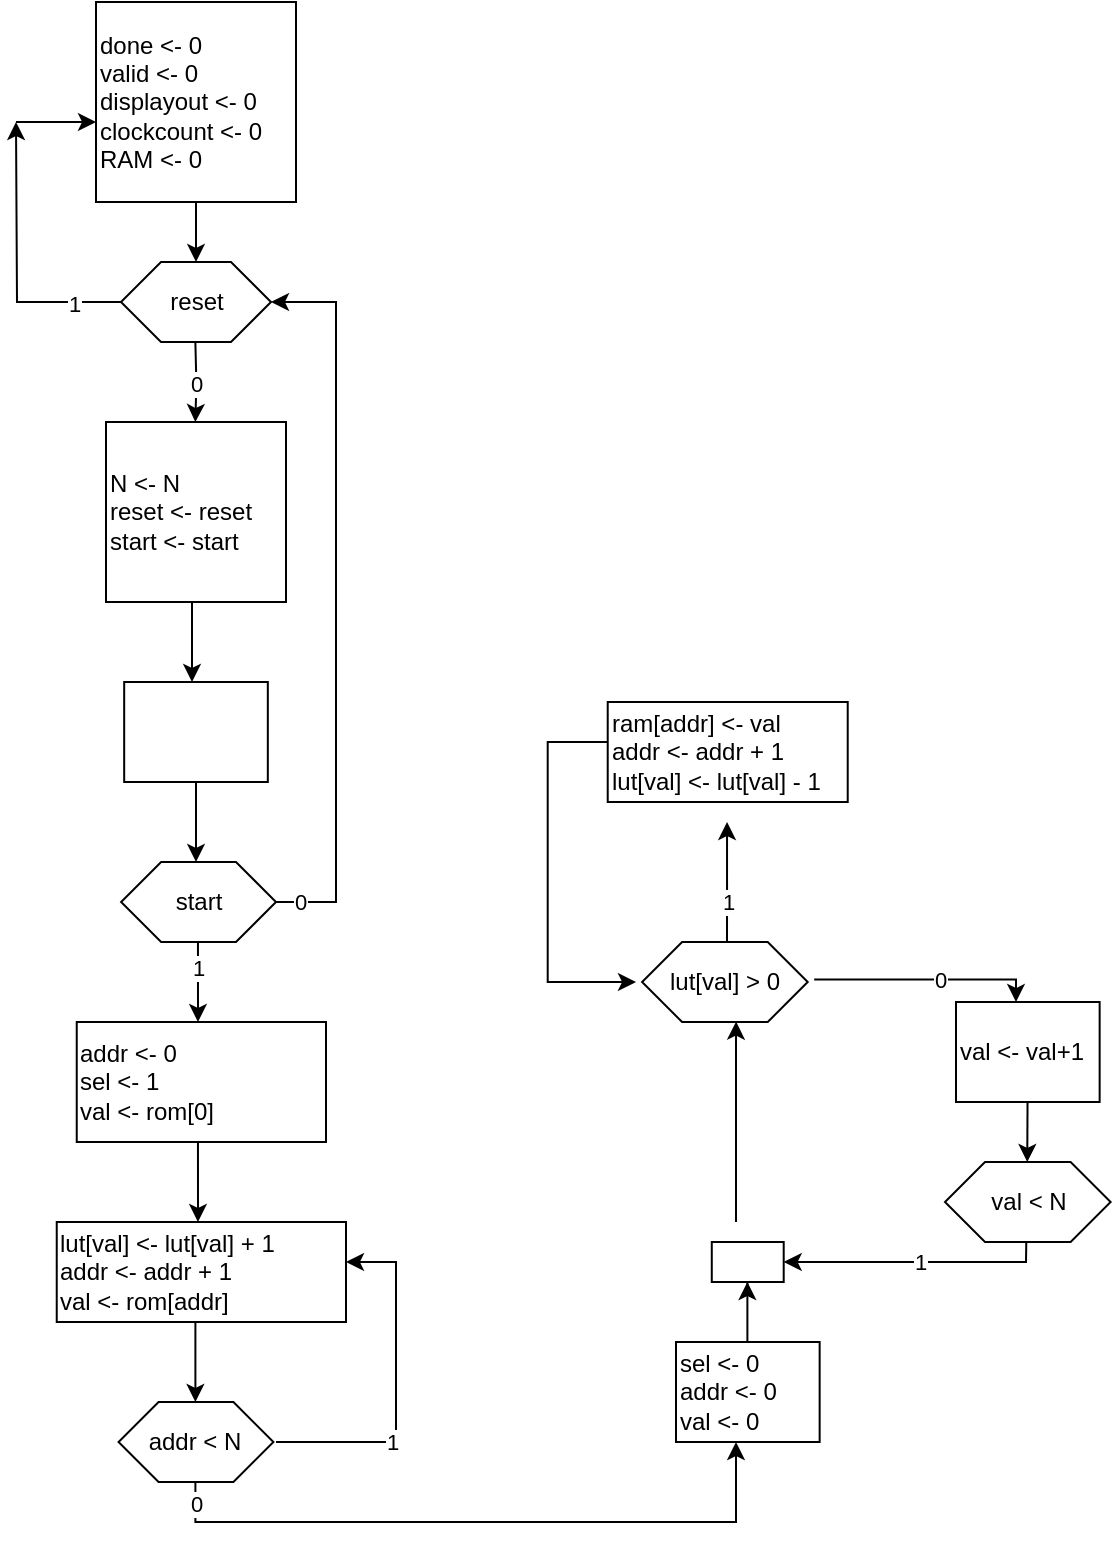 <mxfile version="22.1.0" type="github">
  <diagram name="Page-1" id="JXgnwg63voDV1en61_65">
    <mxGraphModel dx="1024" dy="564" grid="1" gridSize="10" guides="1" tooltips="1" connect="1" arrows="1" fold="1" page="1" pageScale="1" pageWidth="850" pageHeight="1100" math="0" shadow="0">
      <root>
        <mxCell id="0" />
        <mxCell id="1" parent="0" />
        <mxCell id="wS83XRQ52d2ZgOB3fWDj-1" value="" style="edgeStyle=orthogonalEdgeStyle;rounded=0;orthogonalLoop=1;jettySize=auto;html=1;" edge="1" parent="1" source="wS83XRQ52d2ZgOB3fWDj-2" target="wS83XRQ52d2ZgOB3fWDj-6">
          <mxGeometry relative="1" as="geometry" />
        </mxCell>
        <mxCell id="wS83XRQ52d2ZgOB3fWDj-2" value="done &amp;lt;- 0&lt;br&gt;valid &amp;lt;- 0&lt;br&gt;displayout &amp;lt;- 0&lt;br&gt;clockcount &amp;lt;- 0&lt;br&gt;RAM &amp;lt;- 0" style="whiteSpace=wrap;html=1;aspect=fixed;align=left;" vertex="1" parent="1">
          <mxGeometry x="80" y="90" width="100" height="100" as="geometry" />
        </mxCell>
        <mxCell id="wS83XRQ52d2ZgOB3fWDj-3" style="edgeStyle=orthogonalEdgeStyle;rounded=0;orthogonalLoop=1;jettySize=auto;html=1;" edge="1" parent="1" source="wS83XRQ52d2ZgOB3fWDj-6">
          <mxGeometry relative="1" as="geometry">
            <mxPoint x="40" y="150" as="targetPoint" />
          </mxGeometry>
        </mxCell>
        <mxCell id="wS83XRQ52d2ZgOB3fWDj-4" value="1" style="edgeLabel;html=1;align=center;verticalAlign=middle;resizable=0;points=[];" vertex="1" connectable="0" parent="wS83XRQ52d2ZgOB3fWDj-3">
          <mxGeometry x="-0.662" y="1" relative="1" as="geometry">
            <mxPoint as="offset" />
          </mxGeometry>
        </mxCell>
        <mxCell id="wS83XRQ52d2ZgOB3fWDj-6" value="reset" style="shape=hexagon;perimeter=hexagonPerimeter2;whiteSpace=wrap;html=1;fixedSize=1;" vertex="1" parent="1">
          <mxGeometry x="92.5" y="220" width="75" height="40" as="geometry" />
        </mxCell>
        <mxCell id="wS83XRQ52d2ZgOB3fWDj-7" value="" style="endArrow=classic;html=1;rounded=0;" edge="1" parent="1">
          <mxGeometry width="50" height="50" relative="1" as="geometry">
            <mxPoint x="40" y="150" as="sourcePoint" />
            <mxPoint x="80" y="150" as="targetPoint" />
          </mxGeometry>
        </mxCell>
        <mxCell id="wS83XRQ52d2ZgOB3fWDj-9" value="" style="edgeStyle=orthogonalEdgeStyle;rounded=0;orthogonalLoop=1;jettySize=auto;html=1;" edge="1" parent="1" source="wS83XRQ52d2ZgOB3fWDj-10" target="wS83XRQ52d2ZgOB3fWDj-12">
          <mxGeometry relative="1" as="geometry">
            <Array as="points">
              <mxPoint x="128" y="400" />
              <mxPoint x="128" y="400" />
            </Array>
          </mxGeometry>
        </mxCell>
        <mxCell id="wS83XRQ52d2ZgOB3fWDj-10" value="N &amp;lt;- N&lt;br&gt;reset &amp;lt;- reset&lt;br&gt;start &amp;lt;- start&lt;br&gt;" style="whiteSpace=wrap;html=1;aspect=fixed;align=left;" vertex="1" parent="1">
          <mxGeometry x="85" y="300" width="90" height="90" as="geometry" />
        </mxCell>
        <mxCell id="wS83XRQ52d2ZgOB3fWDj-11" value="" style="edgeStyle=orthogonalEdgeStyle;rounded=0;orthogonalLoop=1;jettySize=auto;html=1;" edge="1" parent="1" source="wS83XRQ52d2ZgOB3fWDj-12" target="wS83XRQ52d2ZgOB3fWDj-15">
          <mxGeometry relative="1" as="geometry">
            <Array as="points">
              <mxPoint x="130" y="510" />
              <mxPoint x="130" y="510" />
            </Array>
          </mxGeometry>
        </mxCell>
        <mxCell id="wS83XRQ52d2ZgOB3fWDj-12" value="" style="whiteSpace=wrap;html=1;align=left;" vertex="1" parent="1">
          <mxGeometry x="94.09" y="430" width="71.82" height="50" as="geometry" />
        </mxCell>
        <mxCell id="wS83XRQ52d2ZgOB3fWDj-15" value="start" style="shape=hexagon;perimeter=hexagonPerimeter2;whiteSpace=wrap;html=1;fixedSize=1;" vertex="1" parent="1">
          <mxGeometry x="92.56" y="520" width="77.44" height="40" as="geometry" />
        </mxCell>
        <mxCell id="wS83XRQ52d2ZgOB3fWDj-17" value="0" style="edgeStyle=orthogonalEdgeStyle;rounded=0;orthogonalLoop=1;jettySize=auto;html=1;" edge="1" parent="1">
          <mxGeometry relative="1" as="geometry">
            <mxPoint x="129.68" y="260" as="sourcePoint" />
            <mxPoint x="129.68" y="300" as="targetPoint" />
          </mxGeometry>
        </mxCell>
        <mxCell id="wS83XRQ52d2ZgOB3fWDj-18" value="" style="endArrow=classic;html=1;rounded=0;entryX=1;entryY=0.5;entryDx=0;entryDy=0;" edge="1" parent="1" target="wS83XRQ52d2ZgOB3fWDj-6">
          <mxGeometry width="50" height="50" relative="1" as="geometry">
            <mxPoint x="170" y="540" as="sourcePoint" />
            <mxPoint x="170" y="250" as="targetPoint" />
            <Array as="points">
              <mxPoint x="200" y="540" />
              <mxPoint x="200" y="240" />
            </Array>
          </mxGeometry>
        </mxCell>
        <mxCell id="wS83XRQ52d2ZgOB3fWDj-19" value="0" style="edgeLabel;html=1;align=center;verticalAlign=middle;resizable=0;points=[];" vertex="1" connectable="0" parent="wS83XRQ52d2ZgOB3fWDj-18">
          <mxGeometry x="-0.937" relative="1" as="geometry">
            <mxPoint as="offset" />
          </mxGeometry>
        </mxCell>
        <mxCell id="wS83XRQ52d2ZgOB3fWDj-20" value="" style="edgeStyle=orthogonalEdgeStyle;rounded=0;orthogonalLoop=1;jettySize=auto;html=1;" edge="1" parent="1">
          <mxGeometry relative="1" as="geometry">
            <mxPoint x="130.98" y="560" as="sourcePoint" />
            <mxPoint x="130.98" y="600" as="targetPoint" />
            <Array as="points">
              <mxPoint x="130.98" y="590" />
              <mxPoint x="130.98" y="590" />
            </Array>
          </mxGeometry>
        </mxCell>
        <mxCell id="wS83XRQ52d2ZgOB3fWDj-21" value="1&lt;br&gt;" style="edgeLabel;html=1;align=center;verticalAlign=middle;resizable=0;points=[];" vertex="1" connectable="0" parent="wS83XRQ52d2ZgOB3fWDj-20">
          <mxGeometry x="-0.344" relative="1" as="geometry">
            <mxPoint as="offset" />
          </mxGeometry>
        </mxCell>
        <mxCell id="wS83XRQ52d2ZgOB3fWDj-22" value="addr &amp;lt;- 0&lt;br&gt;sel &amp;lt;- 1&lt;br&gt;val &amp;lt;- rom[0]" style="whiteSpace=wrap;html=1;align=left;" vertex="1" parent="1">
          <mxGeometry x="70.37" y="600" width="124.63" height="60" as="geometry" />
        </mxCell>
        <mxCell id="wS83XRQ52d2ZgOB3fWDj-26" value="sel &amp;lt;- 0&lt;br&gt;addr &amp;lt;- 0&lt;br&gt;val &amp;lt;- 0" style="whiteSpace=wrap;html=1;align=left;" vertex="1" parent="1">
          <mxGeometry x="370" y="760" width="71.82" height="50" as="geometry" />
        </mxCell>
        <mxCell id="wS83XRQ52d2ZgOB3fWDj-27" value="" style="edgeStyle=orthogonalEdgeStyle;rounded=0;orthogonalLoop=1;jettySize=auto;html=1;" edge="1" parent="1">
          <mxGeometry relative="1" as="geometry">
            <mxPoint x="130.98" y="660" as="sourcePoint" />
            <mxPoint x="130.98" y="700" as="targetPoint" />
            <Array as="points">
              <mxPoint x="130.98" y="690" />
              <mxPoint x="130.98" y="690" />
            </Array>
          </mxGeometry>
        </mxCell>
        <mxCell id="wS83XRQ52d2ZgOB3fWDj-29" value="lut[val] &amp;lt;- lut[val] + 1&lt;br style=&quot;border-color: var(--border-color);&quot;&gt;addr &amp;lt;- addr + 1&lt;br&gt;val &amp;lt;- rom[addr]" style="whiteSpace=wrap;html=1;align=left;" vertex="1" parent="1">
          <mxGeometry x="60.37" y="700" width="144.63" height="50" as="geometry" />
        </mxCell>
        <mxCell id="wS83XRQ52d2ZgOB3fWDj-31" value="addr &amp;lt; N" style="shape=hexagon;perimeter=hexagonPerimeter2;whiteSpace=wrap;html=1;fixedSize=1;" vertex="1" parent="1">
          <mxGeometry x="91.28" y="790" width="77.44" height="40" as="geometry" />
        </mxCell>
        <mxCell id="wS83XRQ52d2ZgOB3fWDj-32" value="" style="edgeStyle=orthogonalEdgeStyle;rounded=0;orthogonalLoop=1;jettySize=auto;html=1;" edge="1" parent="1">
          <mxGeometry relative="1" as="geometry">
            <mxPoint x="129.7" y="750" as="sourcePoint" />
            <mxPoint x="129.7" y="790" as="targetPoint" />
            <Array as="points">
              <mxPoint x="129.7" y="780" />
              <mxPoint x="129.7" y="780" />
            </Array>
          </mxGeometry>
        </mxCell>
        <mxCell id="wS83XRQ52d2ZgOB3fWDj-33" value="" style="edgeStyle=orthogonalEdgeStyle;rounded=0;orthogonalLoop=1;jettySize=auto;html=1;" edge="1" parent="1" target="wS83XRQ52d2ZgOB3fWDj-29">
          <mxGeometry relative="1" as="geometry">
            <mxPoint x="170" y="810" as="sourcePoint" />
            <mxPoint x="210" y="720" as="targetPoint" />
            <Array as="points">
              <mxPoint x="230" y="810" />
              <mxPoint x="230" y="720" />
            </Array>
          </mxGeometry>
        </mxCell>
        <mxCell id="wS83XRQ52d2ZgOB3fWDj-34" value="1&lt;br&gt;" style="edgeLabel;html=1;align=center;verticalAlign=middle;resizable=0;points=[];" vertex="1" connectable="0" parent="wS83XRQ52d2ZgOB3fWDj-33">
          <mxGeometry x="-0.344" relative="1" as="geometry">
            <mxPoint as="offset" />
          </mxGeometry>
        </mxCell>
        <mxCell id="wS83XRQ52d2ZgOB3fWDj-35" value="" style="edgeStyle=orthogonalEdgeStyle;rounded=0;orthogonalLoop=1;jettySize=auto;html=1;" edge="1" parent="1">
          <mxGeometry relative="1" as="geometry">
            <mxPoint x="129.7" y="830" as="sourcePoint" />
            <mxPoint x="400" y="810" as="targetPoint" />
            <Array as="points">
              <mxPoint x="130" y="850" />
            </Array>
          </mxGeometry>
        </mxCell>
        <mxCell id="wS83XRQ52d2ZgOB3fWDj-36" value="0" style="edgeLabel;html=1;align=center;verticalAlign=middle;resizable=0;points=[];" vertex="1" connectable="0" parent="wS83XRQ52d2ZgOB3fWDj-35">
          <mxGeometry x="-0.937" relative="1" as="geometry">
            <mxPoint as="offset" />
          </mxGeometry>
        </mxCell>
        <mxCell id="wS83XRQ52d2ZgOB3fWDj-37" value="ram[addr] &amp;lt;- val&lt;br&gt;addr &amp;lt;- addr + 1&lt;br&gt;lut[val] &amp;lt;- lut[val] - 1" style="whiteSpace=wrap;html=1;align=left;" vertex="1" parent="1">
          <mxGeometry x="335.86" y="440" width="120" height="50" as="geometry" />
        </mxCell>
        <mxCell id="wS83XRQ52d2ZgOB3fWDj-39" value="lut[val] &amp;gt; 0" style="shape=hexagon;perimeter=hexagonPerimeter2;whiteSpace=wrap;html=1;fixedSize=1;" vertex="1" parent="1">
          <mxGeometry x="353.05" y="560" width="82.81" height="40" as="geometry" />
        </mxCell>
        <mxCell id="wS83XRQ52d2ZgOB3fWDj-40" value="" style="edgeStyle=orthogonalEdgeStyle;rounded=0;orthogonalLoop=1;jettySize=auto;html=1;" edge="1" parent="1">
          <mxGeometry relative="1" as="geometry">
            <mxPoint x="395.53" y="530" as="sourcePoint" />
            <mxPoint x="395.53" y="500" as="targetPoint" />
            <Array as="points">
              <mxPoint x="395.53" y="560" />
              <mxPoint x="395.53" y="560" />
            </Array>
          </mxGeometry>
        </mxCell>
        <mxCell id="wS83XRQ52d2ZgOB3fWDj-42" value="1" style="edgeLabel;html=1;align=center;verticalAlign=middle;resizable=0;points=[];" vertex="1" connectable="0" parent="wS83XRQ52d2ZgOB3fWDj-40">
          <mxGeometry x="0.118" relative="1" as="geometry">
            <mxPoint as="offset" />
          </mxGeometry>
        </mxCell>
        <mxCell id="wS83XRQ52d2ZgOB3fWDj-43" value="" style="edgeStyle=orthogonalEdgeStyle;rounded=0;orthogonalLoop=1;jettySize=auto;html=1;exitX=1.039;exitY=0.469;exitDx=0;exitDy=0;exitPerimeter=0;" edge="1" parent="1" source="wS83XRQ52d2ZgOB3fWDj-39">
          <mxGeometry relative="1" as="geometry">
            <mxPoint x="475.86" y="540" as="sourcePoint" />
            <mxPoint x="540" y="590" as="targetPoint" />
            <Array as="points">
              <mxPoint x="540" y="579" />
              <mxPoint x="540" y="580" />
            </Array>
          </mxGeometry>
        </mxCell>
        <mxCell id="wS83XRQ52d2ZgOB3fWDj-44" value="0" style="edgeLabel;html=1;align=center;verticalAlign=middle;resizable=0;points=[];" vertex="1" connectable="0" parent="wS83XRQ52d2ZgOB3fWDj-43">
          <mxGeometry x="0.118" relative="1" as="geometry">
            <mxPoint as="offset" />
          </mxGeometry>
        </mxCell>
        <mxCell id="wS83XRQ52d2ZgOB3fWDj-45" value="val &amp;lt;- val+1" style="whiteSpace=wrap;html=1;align=left;" vertex="1" parent="1">
          <mxGeometry x="510" y="590" width="71.82" height="50" as="geometry" />
        </mxCell>
        <mxCell id="wS83XRQ52d2ZgOB3fWDj-47" value="" style="whiteSpace=wrap;html=1;align=left;" vertex="1" parent="1">
          <mxGeometry x="387.89" y="710" width="35.96" height="20" as="geometry" />
        </mxCell>
        <mxCell id="wS83XRQ52d2ZgOB3fWDj-49" value="" style="edgeStyle=orthogonalEdgeStyle;rounded=0;orthogonalLoop=1;jettySize=auto;html=1;" edge="1" parent="1">
          <mxGeometry relative="1" as="geometry">
            <mxPoint x="405.69" y="730" as="sourcePoint" />
            <mxPoint x="405.69" y="730" as="targetPoint" />
            <Array as="points">
              <mxPoint x="405.69" y="760" />
              <mxPoint x="405.69" y="760" />
            </Array>
          </mxGeometry>
        </mxCell>
        <mxCell id="wS83XRQ52d2ZgOB3fWDj-50" value="" style="endArrow=classic;html=1;rounded=0;entryX=0.568;entryY=0.995;entryDx=0;entryDy=0;entryPerimeter=0;" edge="1" parent="1" target="wS83XRQ52d2ZgOB3fWDj-39">
          <mxGeometry width="50" height="50" relative="1" as="geometry">
            <mxPoint x="400" y="700" as="sourcePoint" />
            <mxPoint x="395" y="604" as="targetPoint" />
            <Array as="points">
              <mxPoint x="400" y="610" />
            </Array>
          </mxGeometry>
        </mxCell>
        <mxCell id="wS83XRQ52d2ZgOB3fWDj-51" value="" style="endArrow=classic;html=1;rounded=0;entryX=1;entryY=0.5;entryDx=0;entryDy=0;" edge="1" parent="1" target="wS83XRQ52d2ZgOB3fWDj-47">
          <mxGeometry width="50" height="50" relative="1" as="geometry">
            <mxPoint x="545.14" y="710" as="sourcePoint" />
            <mxPoint x="545" y="740" as="targetPoint" />
            <Array as="points">
              <mxPoint x="545" y="720" />
            </Array>
          </mxGeometry>
        </mxCell>
        <mxCell id="wS83XRQ52d2ZgOB3fWDj-58" value="1" style="edgeLabel;html=1;align=center;verticalAlign=middle;resizable=0;points=[];" vertex="1" connectable="0" parent="wS83XRQ52d2ZgOB3fWDj-51">
          <mxGeometry x="-0.034" relative="1" as="geometry">
            <mxPoint as="offset" />
          </mxGeometry>
        </mxCell>
        <mxCell id="wS83XRQ52d2ZgOB3fWDj-52" value="" style="edgeStyle=orthogonalEdgeStyle;rounded=0;orthogonalLoop=1;jettySize=auto;html=1;" edge="1" parent="1">
          <mxGeometry relative="1" as="geometry">
            <mxPoint x="335.86" y="460" as="sourcePoint" />
            <mxPoint x="350" y="580" as="targetPoint" />
            <Array as="points">
              <mxPoint x="305.86" y="460" />
            </Array>
          </mxGeometry>
        </mxCell>
        <mxCell id="wS83XRQ52d2ZgOB3fWDj-54" value="val &amp;lt; N" style="shape=hexagon;perimeter=hexagonPerimeter2;whiteSpace=wrap;html=1;fixedSize=1;" vertex="1" parent="1">
          <mxGeometry x="504.5" y="670" width="82.81" height="40" as="geometry" />
        </mxCell>
        <mxCell id="wS83XRQ52d2ZgOB3fWDj-56" value="" style="endArrow=classic;html=1;rounded=0;" edge="1" parent="1">
          <mxGeometry width="50" height="50" relative="1" as="geometry">
            <mxPoint x="545.77" y="640" as="sourcePoint" />
            <mxPoint x="545.63" y="670" as="targetPoint" />
          </mxGeometry>
        </mxCell>
      </root>
    </mxGraphModel>
  </diagram>
</mxfile>

